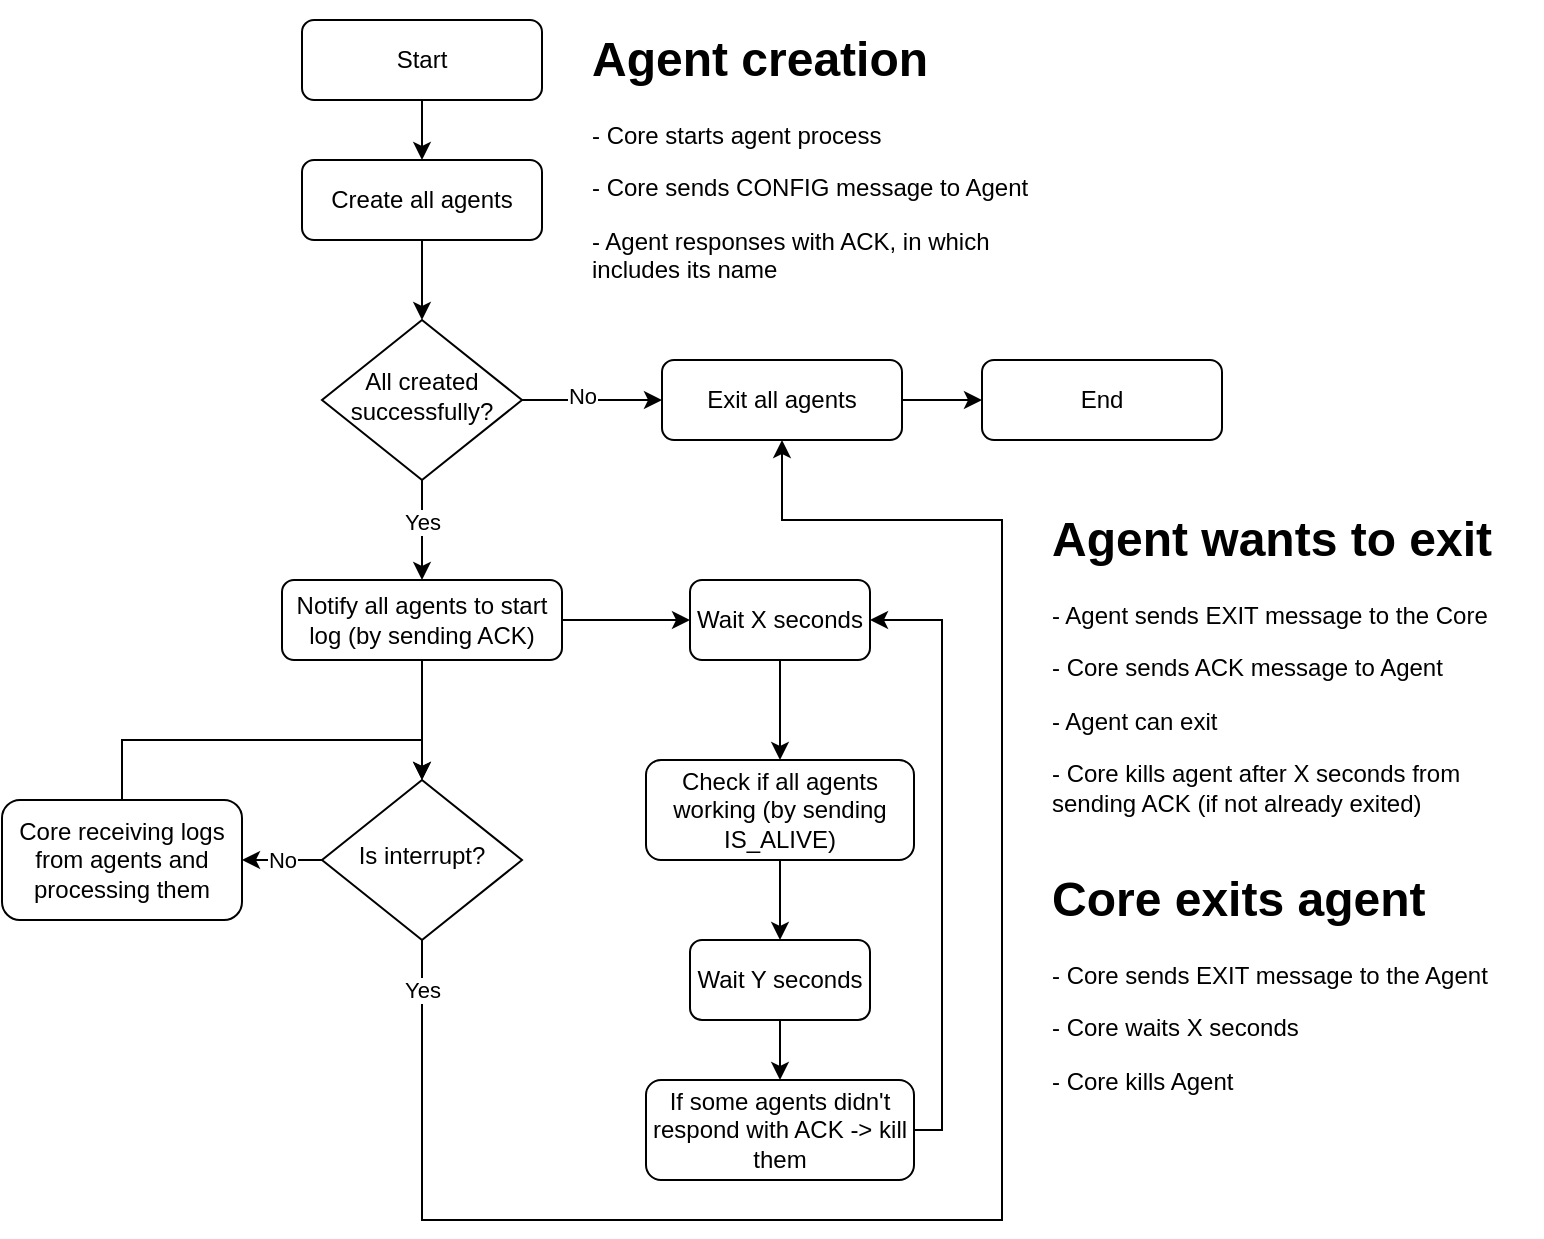 <mxfile version="16.4.3" type="device"><diagram id="C5RBs43oDa-KdzZeNtuy" name="Page-1"><mxGraphModel dx="973" dy="762" grid="1" gridSize="10" guides="1" tooltips="1" connect="1" arrows="1" fold="1" page="1" pageScale="1" pageWidth="827" pageHeight="1169" math="0" shadow="0"><root><mxCell id="WIyWlLk6GJQsqaUBKTNV-0"/><mxCell id="WIyWlLk6GJQsqaUBKTNV-1" parent="WIyWlLk6GJQsqaUBKTNV-0"/><mxCell id="Vy6rIPsfmakwzCldCqeX-6" style="edgeStyle=orthogonalEdgeStyle;rounded=0;orthogonalLoop=1;jettySize=auto;html=1;entryX=0.5;entryY=0;entryDx=0;entryDy=0;" edge="1" parent="WIyWlLk6GJQsqaUBKTNV-1" source="WIyWlLk6GJQsqaUBKTNV-3" target="Vy6rIPsfmakwzCldCqeX-1"><mxGeometry relative="1" as="geometry"/></mxCell><mxCell id="WIyWlLk6GJQsqaUBKTNV-3" value="Start" style="rounded=1;whiteSpace=wrap;html=1;fontSize=12;glass=0;strokeWidth=1;shadow=0;" parent="WIyWlLk6GJQsqaUBKTNV-1" vertex="1"><mxGeometry x="160" y="20" width="120" height="40" as="geometry"/></mxCell><mxCell id="Vy6rIPsfmakwzCldCqeX-7" style="edgeStyle=orthogonalEdgeStyle;rounded=0;orthogonalLoop=1;jettySize=auto;html=1;entryX=0.5;entryY=0;entryDx=0;entryDy=0;" edge="1" parent="WIyWlLk6GJQsqaUBKTNV-1" source="WIyWlLk6GJQsqaUBKTNV-6" target="WIyWlLk6GJQsqaUBKTNV-12"><mxGeometry relative="1" as="geometry"><Array as="points"><mxPoint x="220" y="290"/><mxPoint x="220" y="290"/></Array></mxGeometry></mxCell><mxCell id="Vy6rIPsfmakwzCldCqeX-14" value="Yes" style="edgeLabel;html=1;align=center;verticalAlign=middle;resizable=0;points=[];" vertex="1" connectable="0" parent="Vy6rIPsfmakwzCldCqeX-7"><mxGeometry x="0.258" y="-2" relative="1" as="geometry"><mxPoint x="2" y="-11" as="offset"/></mxGeometry></mxCell><mxCell id="Vy6rIPsfmakwzCldCqeX-10" style="edgeStyle=orthogonalEdgeStyle;rounded=0;orthogonalLoop=1;jettySize=auto;html=1;entryX=0;entryY=0.5;entryDx=0;entryDy=0;" edge="1" parent="WIyWlLk6GJQsqaUBKTNV-1" source="WIyWlLk6GJQsqaUBKTNV-6" target="WIyWlLk6GJQsqaUBKTNV-7"><mxGeometry relative="1" as="geometry"><Array as="points"><mxPoint x="280" y="210"/><mxPoint x="280" y="210"/></Array></mxGeometry></mxCell><mxCell id="Vy6rIPsfmakwzCldCqeX-15" value="&lt;div&gt;No&lt;/div&gt;" style="edgeLabel;html=1;align=center;verticalAlign=middle;resizable=0;points=[];" vertex="1" connectable="0" parent="Vy6rIPsfmakwzCldCqeX-10"><mxGeometry x="0.269" y="2" relative="1" as="geometry"><mxPoint x="-15" as="offset"/></mxGeometry></mxCell><mxCell id="WIyWlLk6GJQsqaUBKTNV-6" value="All created successfully?" style="rhombus;whiteSpace=wrap;html=1;shadow=0;fontFamily=Helvetica;fontSize=12;align=center;strokeWidth=1;spacing=6;spacingTop=-4;" parent="WIyWlLk6GJQsqaUBKTNV-1" vertex="1"><mxGeometry x="170" y="170" width="100" height="80" as="geometry"/></mxCell><mxCell id="Vy6rIPsfmakwzCldCqeX-5" style="edgeStyle=orthogonalEdgeStyle;rounded=0;orthogonalLoop=1;jettySize=auto;html=1;" edge="1" parent="WIyWlLk6GJQsqaUBKTNV-1" source="WIyWlLk6GJQsqaUBKTNV-7" target="Vy6rIPsfmakwzCldCqeX-4"><mxGeometry relative="1" as="geometry"/></mxCell><mxCell id="WIyWlLk6GJQsqaUBKTNV-7" value="Exit all agents" style="rounded=1;whiteSpace=wrap;html=1;fontSize=12;glass=0;strokeWidth=1;shadow=0;" parent="WIyWlLk6GJQsqaUBKTNV-1" vertex="1"><mxGeometry x="340" y="190" width="120" height="40" as="geometry"/></mxCell><mxCell id="Vy6rIPsfmakwzCldCqeX-28" style="edgeStyle=orthogonalEdgeStyle;rounded=0;orthogonalLoop=1;jettySize=auto;html=1;entryX=0.5;entryY=0;entryDx=0;entryDy=0;" edge="1" parent="WIyWlLk6GJQsqaUBKTNV-1" source="WIyWlLk6GJQsqaUBKTNV-11" target="Vy6rIPsfmakwzCldCqeX-26"><mxGeometry relative="1" as="geometry"><Array as="points"><mxPoint x="70" y="380"/><mxPoint x="220" y="380"/></Array></mxGeometry></mxCell><mxCell id="WIyWlLk6GJQsqaUBKTNV-11" value="Core receiving logs from agents and processing them" style="rounded=1;whiteSpace=wrap;html=1;fontSize=12;glass=0;strokeWidth=1;shadow=0;" parent="WIyWlLk6GJQsqaUBKTNV-1" vertex="1"><mxGeometry x="10" y="410" width="120" height="60" as="geometry"/></mxCell><mxCell id="Vy6rIPsfmakwzCldCqeX-16" style="edgeStyle=orthogonalEdgeStyle;rounded=0;orthogonalLoop=1;jettySize=auto;html=1;entryX=0.5;entryY=0;entryDx=0;entryDy=0;" edge="1" parent="WIyWlLk6GJQsqaUBKTNV-1" source="WIyWlLk6GJQsqaUBKTNV-12" target="Vy6rIPsfmakwzCldCqeX-26"><mxGeometry relative="1" as="geometry"><Array as="points"/></mxGeometry></mxCell><mxCell id="Vy6rIPsfmakwzCldCqeX-20" style="edgeStyle=orthogonalEdgeStyle;rounded=0;orthogonalLoop=1;jettySize=auto;html=1;" edge="1" parent="WIyWlLk6GJQsqaUBKTNV-1" source="WIyWlLk6GJQsqaUBKTNV-12" target="Vy6rIPsfmakwzCldCqeX-17"><mxGeometry relative="1" as="geometry"/></mxCell><mxCell id="WIyWlLk6GJQsqaUBKTNV-12" value="Notify all agents to start log (by sending ACK)" style="rounded=1;whiteSpace=wrap;html=1;fontSize=12;glass=0;strokeWidth=1;shadow=0;" parent="WIyWlLk6GJQsqaUBKTNV-1" vertex="1"><mxGeometry x="150" y="300" width="140" height="40" as="geometry"/></mxCell><mxCell id="Vy6rIPsfmakwzCldCqeX-3" style="edgeStyle=orthogonalEdgeStyle;rounded=0;orthogonalLoop=1;jettySize=auto;html=1;entryX=0.5;entryY=0;entryDx=0;entryDy=0;" edge="1" parent="WIyWlLk6GJQsqaUBKTNV-1" source="Vy6rIPsfmakwzCldCqeX-1" target="WIyWlLk6GJQsqaUBKTNV-6"><mxGeometry relative="1" as="geometry"/></mxCell><mxCell id="Vy6rIPsfmakwzCldCqeX-1" value="Create all agents" style="rounded=1;whiteSpace=wrap;html=1;fontSize=12;glass=0;strokeWidth=1;shadow=0;" vertex="1" parent="WIyWlLk6GJQsqaUBKTNV-1"><mxGeometry x="160" y="90" width="120" height="40" as="geometry"/></mxCell><mxCell id="Vy6rIPsfmakwzCldCqeX-4" value="End" style="rounded=1;whiteSpace=wrap;html=1;fontSize=12;glass=0;strokeWidth=1;shadow=0;" vertex="1" parent="WIyWlLk6GJQsqaUBKTNV-1"><mxGeometry x="500" y="190" width="120" height="40" as="geometry"/></mxCell><mxCell id="Vy6rIPsfmakwzCldCqeX-21" style="edgeStyle=orthogonalEdgeStyle;rounded=0;orthogonalLoop=1;jettySize=auto;html=1;" edge="1" parent="WIyWlLk6GJQsqaUBKTNV-1" source="Vy6rIPsfmakwzCldCqeX-17" target="Vy6rIPsfmakwzCldCqeX-19"><mxGeometry relative="1" as="geometry"/></mxCell><mxCell id="Vy6rIPsfmakwzCldCqeX-17" value="Wait X seconds" style="rounded=1;whiteSpace=wrap;html=1;fontSize=12;glass=0;strokeWidth=1;shadow=0;" vertex="1" parent="WIyWlLk6GJQsqaUBKTNV-1"><mxGeometry x="354" y="300" width="90" height="40" as="geometry"/></mxCell><mxCell id="Vy6rIPsfmakwzCldCqeX-25" style="edgeStyle=orthogonalEdgeStyle;rounded=0;orthogonalLoop=1;jettySize=auto;html=1;" edge="1" parent="WIyWlLk6GJQsqaUBKTNV-1" source="Vy6rIPsfmakwzCldCqeX-18" target="Vy6rIPsfmakwzCldCqeX-23"><mxGeometry relative="1" as="geometry"/></mxCell><mxCell id="Vy6rIPsfmakwzCldCqeX-18" value="Wait Y seconds" style="rounded=1;whiteSpace=wrap;html=1;fontSize=12;glass=0;strokeWidth=1;shadow=0;" vertex="1" parent="WIyWlLk6GJQsqaUBKTNV-1"><mxGeometry x="354" y="480" width="90" height="40" as="geometry"/></mxCell><mxCell id="Vy6rIPsfmakwzCldCqeX-22" style="edgeStyle=orthogonalEdgeStyle;rounded=0;orthogonalLoop=1;jettySize=auto;html=1;entryX=0.5;entryY=0;entryDx=0;entryDy=0;" edge="1" parent="WIyWlLk6GJQsqaUBKTNV-1" source="Vy6rIPsfmakwzCldCqeX-19" target="Vy6rIPsfmakwzCldCqeX-18"><mxGeometry relative="1" as="geometry"/></mxCell><mxCell id="Vy6rIPsfmakwzCldCqeX-19" value="Check if all agents working (by sending IS_ALIVE)" style="rounded=1;whiteSpace=wrap;html=1;fontSize=12;glass=0;strokeWidth=1;shadow=0;" vertex="1" parent="WIyWlLk6GJQsqaUBKTNV-1"><mxGeometry x="332" y="390" width="134" height="50" as="geometry"/></mxCell><mxCell id="Vy6rIPsfmakwzCldCqeX-24" style="edgeStyle=orthogonalEdgeStyle;rounded=0;orthogonalLoop=1;jettySize=auto;html=1;entryX=1;entryY=0.5;entryDx=0;entryDy=0;" edge="1" parent="WIyWlLk6GJQsqaUBKTNV-1" source="Vy6rIPsfmakwzCldCqeX-23" target="Vy6rIPsfmakwzCldCqeX-17"><mxGeometry relative="1" as="geometry"><Array as="points"><mxPoint x="480" y="575"/><mxPoint x="480" y="320"/></Array></mxGeometry></mxCell><mxCell id="Vy6rIPsfmakwzCldCqeX-23" value="If some agents didn't respond with ACK -&amp;gt; kill them" style="rounded=1;whiteSpace=wrap;html=1;fontSize=12;glass=0;strokeWidth=1;shadow=0;" vertex="1" parent="WIyWlLk6GJQsqaUBKTNV-1"><mxGeometry x="332" y="550" width="134" height="50" as="geometry"/></mxCell><mxCell id="Vy6rIPsfmakwzCldCqeX-27" value="No" style="edgeStyle=orthogonalEdgeStyle;rounded=0;orthogonalLoop=1;jettySize=auto;html=1;" edge="1" parent="WIyWlLk6GJQsqaUBKTNV-1" source="Vy6rIPsfmakwzCldCqeX-26" target="WIyWlLk6GJQsqaUBKTNV-11"><mxGeometry relative="1" as="geometry"/></mxCell><mxCell id="Vy6rIPsfmakwzCldCqeX-29" style="edgeStyle=orthogonalEdgeStyle;rounded=0;orthogonalLoop=1;jettySize=auto;html=1;" edge="1" parent="WIyWlLk6GJQsqaUBKTNV-1" source="Vy6rIPsfmakwzCldCqeX-26" target="WIyWlLk6GJQsqaUBKTNV-7"><mxGeometry relative="1" as="geometry"><Array as="points"><mxPoint x="220" y="620"/><mxPoint x="510" y="620"/><mxPoint x="510" y="270"/><mxPoint x="400" y="270"/></Array></mxGeometry></mxCell><mxCell id="Vy6rIPsfmakwzCldCqeX-30" value="Yes" style="edgeLabel;html=1;align=center;verticalAlign=middle;resizable=0;points=[];" vertex="1" connectable="0" parent="Vy6rIPsfmakwzCldCqeX-29"><mxGeometry x="-0.947" relative="1" as="geometry"><mxPoint as="offset"/></mxGeometry></mxCell><mxCell id="Vy6rIPsfmakwzCldCqeX-26" value="Is interrupt?" style="rhombus;whiteSpace=wrap;html=1;shadow=0;fontFamily=Helvetica;fontSize=12;align=center;strokeWidth=1;spacing=6;spacingTop=-4;" vertex="1" parent="WIyWlLk6GJQsqaUBKTNV-1"><mxGeometry x="170" y="400" width="100" height="80" as="geometry"/></mxCell><mxCell id="Vy6rIPsfmakwzCldCqeX-31" value="&lt;h1&gt;Core exits agent&lt;br&gt;&lt;/h1&gt;&lt;p&gt;- Core sends EXIT message to the Agent&lt;/p&gt;&lt;p&gt;- Core waits X seconds&lt;/p&gt;&lt;p&gt;- Core kills Agent&lt;br&gt;&lt;/p&gt;" style="text;html=1;strokeColor=none;fillColor=none;spacing=5;spacingTop=-20;whiteSpace=wrap;overflow=hidden;rounded=0;" vertex="1" parent="WIyWlLk6GJQsqaUBKTNV-1"><mxGeometry x="530" y="440" width="250" height="130" as="geometry"/></mxCell><mxCell id="Vy6rIPsfmakwzCldCqeX-32" value="&lt;h1&gt;Agent wants to exit&lt;br&gt;&lt;/h1&gt;&lt;p&gt;- Agent sends EXIT message to the Core&lt;br&gt;&lt;/p&gt;&lt;p&gt;- Core sends ACK message to Agent&lt;br&gt;&lt;/p&gt;&lt;p&gt;- Agent can exit&lt;/p&gt;&lt;p&gt;- Core kills agent after X seconds from sending ACK (if not already exited)&lt;br&gt;&lt;/p&gt;" style="text;html=1;strokeColor=none;fillColor=none;spacing=5;spacingTop=-20;whiteSpace=wrap;overflow=hidden;rounded=0;" vertex="1" parent="WIyWlLk6GJQsqaUBKTNV-1"><mxGeometry x="530" y="260" width="250" height="170" as="geometry"/></mxCell><mxCell id="Vy6rIPsfmakwzCldCqeX-33" value="&lt;h1&gt;Agent creation&lt;br&gt;&lt;/h1&gt;&lt;p&gt;- Core starts agent process&lt;br&gt;&lt;/p&gt;&lt;p&gt;- Core sends CONFIG message to Agent&lt;/p&gt;&lt;p&gt;- Agent responses with ACK, in which includes its name&lt;/p&gt;&lt;p&gt;&lt;br&gt;&lt;/p&gt;" style="text;html=1;strokeColor=none;fillColor=none;spacing=5;spacingTop=-20;whiteSpace=wrap;overflow=hidden;rounded=0;" vertex="1" parent="WIyWlLk6GJQsqaUBKTNV-1"><mxGeometry x="300" y="20" width="250" height="140" as="geometry"/></mxCell></root></mxGraphModel></diagram></mxfile>
